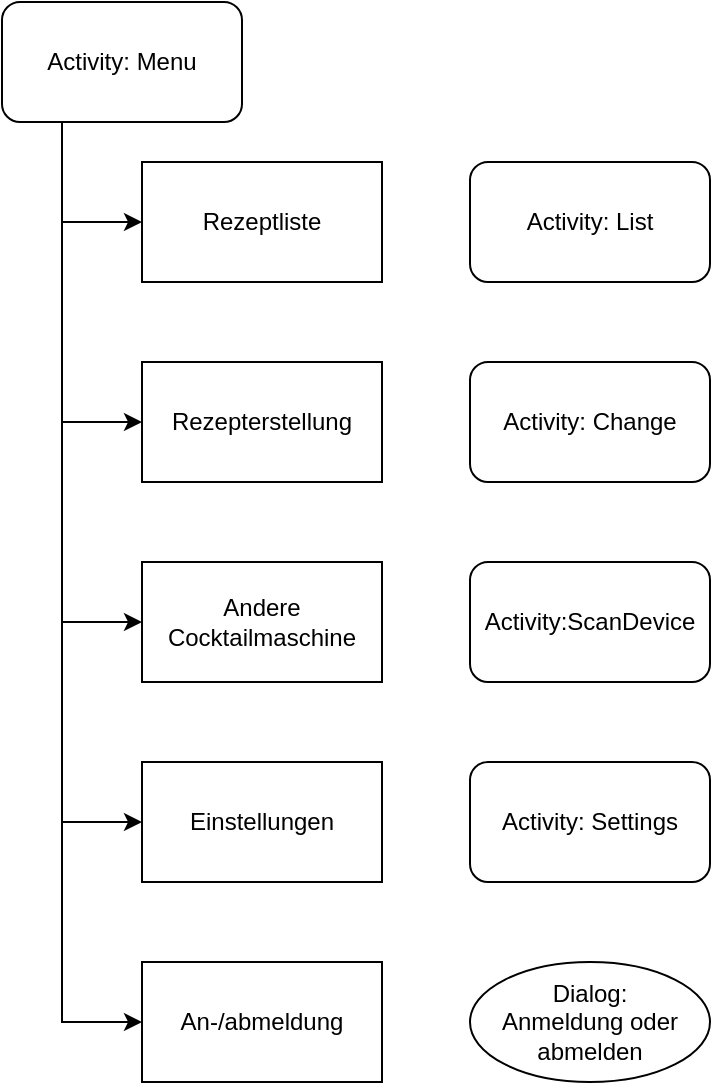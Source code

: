 <mxfile version="20.7.4" type="device"><diagram id="HVZ5nfwt0ymW4NeZuJjY" name="Seite-1"><mxGraphModel dx="1036" dy="606" grid="1" gridSize="10" guides="1" tooltips="1" connect="1" arrows="1" fold="1" page="1" pageScale="1" pageWidth="827" pageHeight="1169" math="0" shadow="0"><root><mxCell id="0"/><mxCell id="1" parent="0"/><mxCell id="jjeGQbiJ3hXrZspz__23-7" style="edgeStyle=orthogonalEdgeStyle;rounded=0;orthogonalLoop=1;jettySize=auto;html=1;exitX=0.25;exitY=1;exitDx=0;exitDy=0;entryX=0;entryY=0.5;entryDx=0;entryDy=0;" edge="1" parent="1" source="jjeGQbiJ3hXrZspz__23-1" target="jjeGQbiJ3hXrZspz__23-2"><mxGeometry relative="1" as="geometry"/></mxCell><mxCell id="jjeGQbiJ3hXrZspz__23-9" style="edgeStyle=orthogonalEdgeStyle;rounded=0;orthogonalLoop=1;jettySize=auto;html=1;exitX=0.25;exitY=1;exitDx=0;exitDy=0;entryX=0;entryY=0.5;entryDx=0;entryDy=0;" edge="1" parent="1" source="jjeGQbiJ3hXrZspz__23-1" target="jjeGQbiJ3hXrZspz__23-3"><mxGeometry relative="1" as="geometry"/></mxCell><mxCell id="jjeGQbiJ3hXrZspz__23-10" style="edgeStyle=orthogonalEdgeStyle;rounded=0;orthogonalLoop=1;jettySize=auto;html=1;exitX=0.25;exitY=1;exitDx=0;exitDy=0;entryX=0;entryY=0.5;entryDx=0;entryDy=0;" edge="1" parent="1" source="jjeGQbiJ3hXrZspz__23-1" target="jjeGQbiJ3hXrZspz__23-4"><mxGeometry relative="1" as="geometry"/></mxCell><mxCell id="jjeGQbiJ3hXrZspz__23-11" style="edgeStyle=orthogonalEdgeStyle;rounded=0;orthogonalLoop=1;jettySize=auto;html=1;exitX=0.25;exitY=1;exitDx=0;exitDy=0;entryX=0;entryY=0.5;entryDx=0;entryDy=0;" edge="1" parent="1" source="jjeGQbiJ3hXrZspz__23-1" target="jjeGQbiJ3hXrZspz__23-5"><mxGeometry relative="1" as="geometry"/></mxCell><mxCell id="jjeGQbiJ3hXrZspz__23-12" style="edgeStyle=orthogonalEdgeStyle;rounded=0;orthogonalLoop=1;jettySize=auto;html=1;exitX=0.25;exitY=1;exitDx=0;exitDy=0;entryX=0;entryY=0.5;entryDx=0;entryDy=0;" edge="1" parent="1" source="jjeGQbiJ3hXrZspz__23-1" target="jjeGQbiJ3hXrZspz__23-6"><mxGeometry relative="1" as="geometry"/></mxCell><mxCell id="jjeGQbiJ3hXrZspz__23-1" value="Activity: Menu" style="rounded=1;whiteSpace=wrap;html=1;" vertex="1" parent="1"><mxGeometry x="120" y="20" width="120" height="60" as="geometry"/></mxCell><mxCell id="jjeGQbiJ3hXrZspz__23-2" value="Rezeptliste" style="rounded=0;whiteSpace=wrap;html=1;" vertex="1" parent="1"><mxGeometry x="190" y="100" width="120" height="60" as="geometry"/></mxCell><mxCell id="jjeGQbiJ3hXrZspz__23-3" value="Rezepterstellung" style="rounded=0;whiteSpace=wrap;html=1;" vertex="1" parent="1"><mxGeometry x="190" y="200" width="120" height="60" as="geometry"/></mxCell><mxCell id="jjeGQbiJ3hXrZspz__23-4" value="Andere Cocktailmaschine" style="rounded=0;whiteSpace=wrap;html=1;" vertex="1" parent="1"><mxGeometry x="190" y="300" width="120" height="60" as="geometry"/></mxCell><mxCell id="jjeGQbiJ3hXrZspz__23-5" value="Einstellungen" style="rounded=0;whiteSpace=wrap;html=1;" vertex="1" parent="1"><mxGeometry x="190" y="400" width="120" height="60" as="geometry"/></mxCell><mxCell id="jjeGQbiJ3hXrZspz__23-6" value="An-/abmeldung" style="rounded=0;whiteSpace=wrap;html=1;" vertex="1" parent="1"><mxGeometry x="190" y="500" width="120" height="60" as="geometry"/></mxCell><mxCell id="jjeGQbiJ3hXrZspz__23-13" value="Activity: List" style="rounded=1;whiteSpace=wrap;html=1;" vertex="1" parent="1"><mxGeometry x="354" y="100" width="120" height="60" as="geometry"/></mxCell><mxCell id="jjeGQbiJ3hXrZspz__23-14" value="Activity: Change" style="rounded=1;whiteSpace=wrap;html=1;" vertex="1" parent="1"><mxGeometry x="354" y="200" width="120" height="60" as="geometry"/></mxCell><mxCell id="jjeGQbiJ3hXrZspz__23-15" value="Activity:ScanDevice" style="rounded=1;whiteSpace=wrap;html=1;" vertex="1" parent="1"><mxGeometry x="354" y="300" width="120" height="60" as="geometry"/></mxCell><mxCell id="jjeGQbiJ3hXrZspz__23-16" value="Activity: Settings" style="rounded=1;whiteSpace=wrap;html=1;" vertex="1" parent="1"><mxGeometry x="354" y="400" width="120" height="60" as="geometry"/></mxCell><mxCell id="jjeGQbiJ3hXrZspz__23-18" value="Dialog: &lt;br&gt;Anmeldung oder abmelden" style="ellipse;whiteSpace=wrap;html=1;" vertex="1" parent="1"><mxGeometry x="354" y="500" width="120" height="60" as="geometry"/></mxCell></root></mxGraphModel></diagram></mxfile>